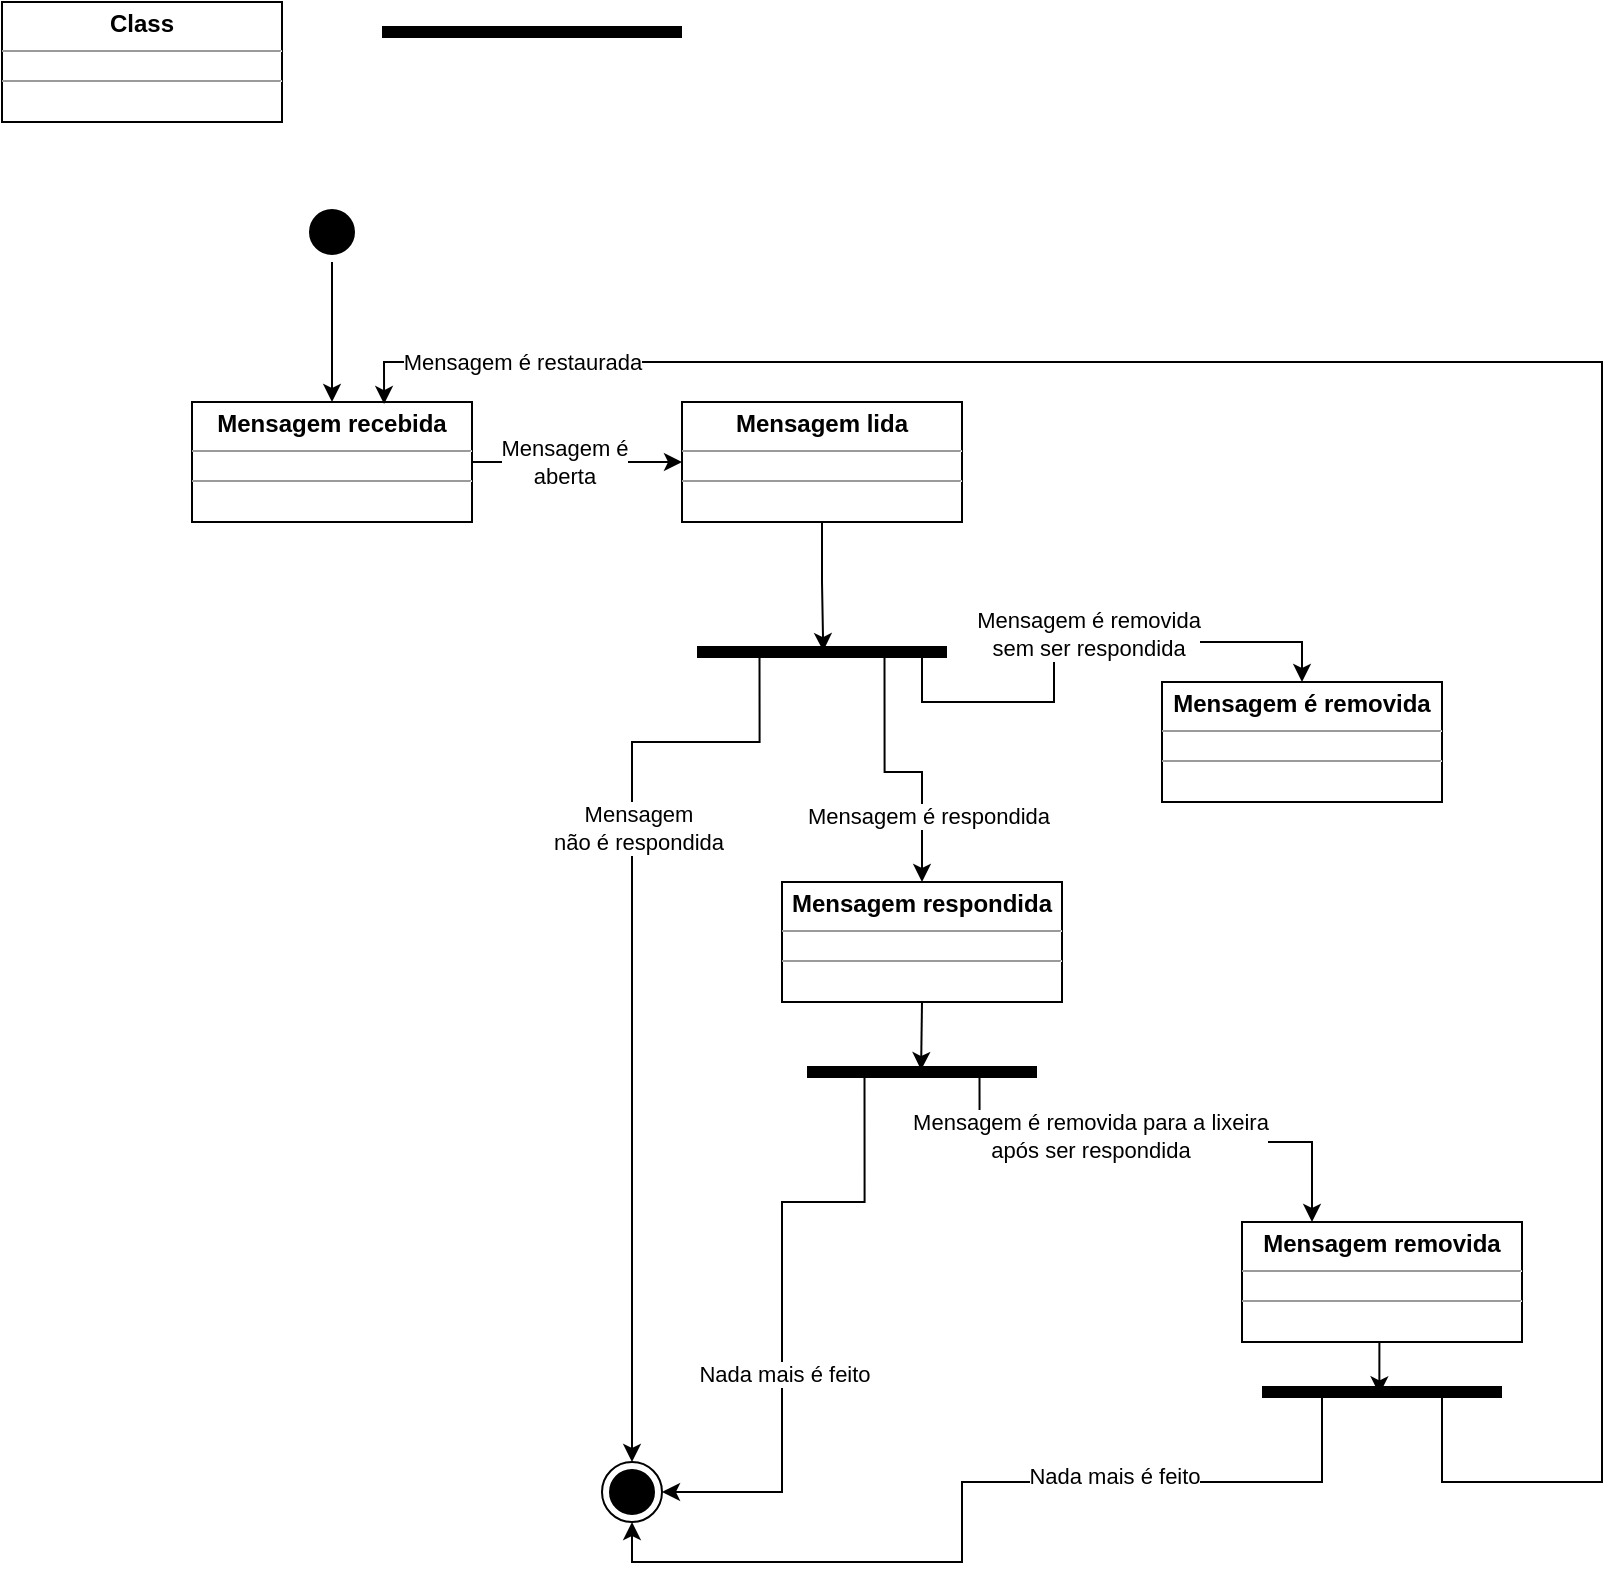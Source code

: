 <mxfile version="16.6.2" type="github">
  <diagram id="4MNVf7tuBf64kw4feR9f" name="Page-1">
    <mxGraphModel dx="868" dy="496" grid="1" gridSize="10" guides="1" tooltips="1" connect="1" arrows="1" fold="1" page="1" pageScale="1" pageWidth="1169" pageHeight="827" math="0" shadow="0">
      <root>
        <mxCell id="0" />
        <mxCell id="1" parent="0" />
        <mxCell id="Qjkzj_dB4ohVVPnHZtF3-1" value="" style="ellipse;html=1;shape=endState;fillColor=#000000;strokeColor=#000000;" parent="1" vertex="1">
          <mxGeometry x="320" y="760" width="30" height="30" as="geometry" />
        </mxCell>
        <mxCell id="Qjkzj_dB4ohVVPnHZtF3-8" style="edgeStyle=orthogonalEdgeStyle;rounded=0;orthogonalLoop=1;jettySize=auto;html=1;exitX=0.5;exitY=1;exitDx=0;exitDy=0;entryX=0.5;entryY=0;entryDx=0;entryDy=0;strokeColor=#000000;" parent="1" source="Qjkzj_dB4ohVVPnHZtF3-2" target="Qjkzj_dB4ohVVPnHZtF3-7" edge="1">
          <mxGeometry relative="1" as="geometry" />
        </mxCell>
        <mxCell id="Qjkzj_dB4ohVVPnHZtF3-2" value="" style="ellipse;html=1;shape=startState;fillColor=#000000;strokeColor=#000000;" parent="1" vertex="1">
          <mxGeometry x="170" y="130" width="30" height="30" as="geometry" />
        </mxCell>
        <mxCell id="Qjkzj_dB4ohVVPnHZtF3-4" value="&lt;p style=&quot;margin:0px;margin-top:4px;text-align:center;&quot;&gt;&lt;b&gt;Class&lt;/b&gt;&lt;/p&gt;&lt;hr size=&quot;1&quot;/&gt;&lt;div style=&quot;height:2px;&quot;&gt;&lt;/div&gt;&lt;hr size=&quot;1&quot;/&gt;&lt;div style=&quot;height:2px;&quot;&gt;&lt;/div&gt;" style="verticalAlign=top;align=left;overflow=fill;fontSize=12;fontFamily=Helvetica;html=1;strokeColor=#000000;" parent="1" vertex="1">
          <mxGeometry x="20" y="30" width="140" height="60" as="geometry" />
        </mxCell>
        <mxCell id="Qjkzj_dB4ohVVPnHZtF3-10" style="edgeStyle=orthogonalEdgeStyle;rounded=0;orthogonalLoop=1;jettySize=auto;html=1;exitX=1;exitY=0.5;exitDx=0;exitDy=0;entryX=0;entryY=0.5;entryDx=0;entryDy=0;strokeColor=#000000;" parent="1" source="Qjkzj_dB4ohVVPnHZtF3-7" target="Qjkzj_dB4ohVVPnHZtF3-9" edge="1">
          <mxGeometry relative="1" as="geometry" />
        </mxCell>
        <mxCell id="Qjkzj_dB4ohVVPnHZtF3-40" value="Mensagem é&lt;br&gt;aberta" style="edgeLabel;html=1;align=center;verticalAlign=middle;resizable=0;points=[];" parent="Qjkzj_dB4ohVVPnHZtF3-10" vertex="1" connectable="0">
          <mxGeometry x="-0.248" y="1" relative="1" as="geometry">
            <mxPoint x="6" y="1" as="offset" />
          </mxGeometry>
        </mxCell>
        <mxCell id="Qjkzj_dB4ohVVPnHZtF3-7" value="&lt;p style=&quot;margin: 0px ; margin-top: 4px ; text-align: center&quot;&gt;&lt;b&gt;Mensagem recebida&lt;/b&gt;&lt;/p&gt;&lt;hr size=&quot;1&quot;&gt;&lt;div style=&quot;height: 2px&quot;&gt;&lt;/div&gt;&lt;hr size=&quot;1&quot;&gt;&lt;div style=&quot;height: 2px&quot;&gt;&lt;/div&gt;" style="verticalAlign=top;align=left;overflow=fill;fontSize=12;fontFamily=Helvetica;html=1;strokeColor=#000000;" parent="1" vertex="1">
          <mxGeometry x="115" y="230" width="140" height="60" as="geometry" />
        </mxCell>
        <mxCell id="Qjkzj_dB4ohVVPnHZtF3-14" style="edgeStyle=orthogonalEdgeStyle;rounded=0;orthogonalLoop=1;jettySize=auto;html=1;exitX=0.5;exitY=1;exitDx=0;exitDy=0;strokeColor=#000000;entryX=0.505;entryY=0.455;entryDx=0;entryDy=0;entryPerimeter=0;" parent="1" source="Qjkzj_dB4ohVVPnHZtF3-9" target="Qjkzj_dB4ohVVPnHZtF3-17" edge="1">
          <mxGeometry relative="1" as="geometry">
            <mxPoint x="430" y="340" as="targetPoint" />
          </mxGeometry>
        </mxCell>
        <mxCell id="Qjkzj_dB4ohVVPnHZtF3-9" value="&lt;p style=&quot;margin: 0px ; margin-top: 4px ; text-align: center&quot;&gt;&lt;b&gt;Mensagem lida&lt;/b&gt;&lt;/p&gt;&lt;hr size=&quot;1&quot;&gt;&lt;div style=&quot;height: 2px&quot;&gt;&lt;/div&gt;&lt;hr size=&quot;1&quot;&gt;&lt;div style=&quot;height: 2px&quot;&gt;&lt;/div&gt;" style="verticalAlign=top;align=left;overflow=fill;fontSize=12;fontFamily=Helvetica;html=1;strokeColor=#000000;" parent="1" vertex="1">
          <mxGeometry x="360" y="230" width="140" height="60" as="geometry" />
        </mxCell>
        <mxCell id="Qjkzj_dB4ohVVPnHZtF3-15" value="" style="shape=line;html=1;strokeWidth=6;strokeColor=#000000;" parent="1" vertex="1">
          <mxGeometry x="210" y="40" width="150" height="10" as="geometry" />
        </mxCell>
        <mxCell id="Qjkzj_dB4ohVVPnHZtF3-22" style="edgeStyle=orthogonalEdgeStyle;rounded=0;orthogonalLoop=1;jettySize=auto;html=1;exitX=0.25;exitY=0.5;exitDx=0;exitDy=0;exitPerimeter=0;entryX=0.5;entryY=0;entryDx=0;entryDy=0;strokeColor=#000000;" parent="1" source="Qjkzj_dB4ohVVPnHZtF3-17" target="Qjkzj_dB4ohVVPnHZtF3-1" edge="1">
          <mxGeometry relative="1" as="geometry">
            <Array as="points">
              <mxPoint x="399" y="400" />
              <mxPoint x="335" y="400" />
            </Array>
          </mxGeometry>
        </mxCell>
        <mxCell id="Qjkzj_dB4ohVVPnHZtF3-41" value="Mensagem&lt;br&gt;não é respondida" style="edgeLabel;html=1;align=center;verticalAlign=middle;resizable=0;points=[];" parent="Qjkzj_dB4ohVVPnHZtF3-22" vertex="1" connectable="0">
          <mxGeometry x="-0.353" y="3" relative="1" as="geometry">
            <mxPoint as="offset" />
          </mxGeometry>
        </mxCell>
        <mxCell id="Qjkzj_dB4ohVVPnHZtF3-31" style="edgeStyle=orthogonalEdgeStyle;rounded=0;orthogonalLoop=1;jettySize=auto;html=1;exitX=0.75;exitY=0.5;exitDx=0;exitDy=0;exitPerimeter=0;strokeColor=#000000;" parent="1" source="Qjkzj_dB4ohVVPnHZtF3-17" target="Qjkzj_dB4ohVVPnHZtF3-19" edge="1">
          <mxGeometry relative="1" as="geometry" />
        </mxCell>
        <mxCell id="Qjkzj_dB4ohVVPnHZtF3-42" value="Mensagem é respondida" style="edgeLabel;html=1;align=center;verticalAlign=middle;resizable=0;points=[];" parent="Qjkzj_dB4ohVVPnHZtF3-31" vertex="1" connectable="0">
          <mxGeometry x="0.291" y="3" relative="1" as="geometry">
            <mxPoint y="14" as="offset" />
          </mxGeometry>
        </mxCell>
        <mxCell id="Qjkzj_dB4ohVVPnHZtF3-56" style="edgeStyle=orthogonalEdgeStyle;rounded=0;orthogonalLoop=1;jettySize=auto;html=1;exitX=1;exitY=0.5;exitDx=0;exitDy=0;exitPerimeter=0;strokeColor=#000000;" parent="1" source="Qjkzj_dB4ohVVPnHZtF3-17" target="Qjkzj_dB4ohVVPnHZtF3-55" edge="1">
          <mxGeometry relative="1" as="geometry">
            <Array as="points">
              <mxPoint x="480" y="355" />
              <mxPoint x="480" y="380" />
              <mxPoint x="546" y="380" />
              <mxPoint x="546" y="350" />
              <mxPoint x="670" y="350" />
            </Array>
          </mxGeometry>
        </mxCell>
        <mxCell id="Qjkzj_dB4ohVVPnHZtF3-57" value="Mensagem é removida&lt;br&gt;sem ser respondida" style="edgeLabel;html=1;align=center;verticalAlign=middle;resizable=0;points=[];" parent="Qjkzj_dB4ohVVPnHZtF3-56" vertex="1" connectable="0">
          <mxGeometry x="0.083" y="4" relative="1" as="geometry">
            <mxPoint as="offset" />
          </mxGeometry>
        </mxCell>
        <mxCell id="Qjkzj_dB4ohVVPnHZtF3-17" value="" style="shape=line;html=1;strokeWidth=6;strokeColor=#000000;" parent="1" vertex="1">
          <mxGeometry x="367.5" y="350" width="125" height="10" as="geometry" />
        </mxCell>
        <mxCell id="Qjkzj_dB4ohVVPnHZtF3-25" style="edgeStyle=orthogonalEdgeStyle;rounded=0;orthogonalLoop=1;jettySize=auto;html=1;exitX=0.5;exitY=1;exitDx=0;exitDy=0;entryX=0.496;entryY=0.4;entryDx=0;entryDy=0;entryPerimeter=0;strokeColor=#000000;" parent="1" source="Qjkzj_dB4ohVVPnHZtF3-19" target="Qjkzj_dB4ohVVPnHZtF3-24" edge="1">
          <mxGeometry relative="1" as="geometry" />
        </mxCell>
        <mxCell id="Qjkzj_dB4ohVVPnHZtF3-19" value="&lt;p style=&quot;margin: 0px ; margin-top: 4px ; text-align: center&quot;&gt;&lt;b&gt;Mensagem respondida&lt;/b&gt;&lt;/p&gt;&lt;hr size=&quot;1&quot;&gt;&lt;div style=&quot;height: 2px&quot;&gt;&lt;/div&gt;&lt;hr size=&quot;1&quot;&gt;&lt;div style=&quot;height: 2px&quot;&gt;&lt;/div&gt;" style="verticalAlign=top;align=left;overflow=fill;fontSize=12;fontFamily=Helvetica;html=1;strokeColor=#000000;" parent="1" vertex="1">
          <mxGeometry x="410" y="470" width="140" height="60" as="geometry" />
        </mxCell>
        <mxCell id="Qjkzj_dB4ohVVPnHZtF3-34" style="edgeStyle=orthogonalEdgeStyle;rounded=0;orthogonalLoop=1;jettySize=auto;html=1;exitX=0.75;exitY=0.5;exitDx=0;exitDy=0;exitPerimeter=0;entryX=0.25;entryY=0;entryDx=0;entryDy=0;strokeColor=#000000;" parent="1" source="Qjkzj_dB4ohVVPnHZtF3-24" target="Qjkzj_dB4ohVVPnHZtF3-32" edge="1">
          <mxGeometry relative="1" as="geometry">
            <Array as="points">
              <mxPoint x="509" y="600" />
              <mxPoint x="675" y="600" />
            </Array>
          </mxGeometry>
        </mxCell>
        <mxCell id="Qjkzj_dB4ohVVPnHZtF3-49" value="Mensagem é removida para a lixeira&lt;br&gt;após ser respondida" style="edgeLabel;html=1;align=center;verticalAlign=middle;resizable=0;points=[];" parent="Qjkzj_dB4ohVVPnHZtF3-34" vertex="1" connectable="0">
          <mxGeometry x="-0.259" y="3" relative="1" as="geometry">
            <mxPoint as="offset" />
          </mxGeometry>
        </mxCell>
        <mxCell id="Qjkzj_dB4ohVVPnHZtF3-39" style="edgeStyle=orthogonalEdgeStyle;rounded=0;orthogonalLoop=1;jettySize=auto;html=1;exitX=0.25;exitY=0.5;exitDx=0;exitDy=0;exitPerimeter=0;entryX=1;entryY=0.5;entryDx=0;entryDy=0;strokeColor=#000000;" parent="1" source="Qjkzj_dB4ohVVPnHZtF3-24" target="Qjkzj_dB4ohVVPnHZtF3-1" edge="1">
          <mxGeometry relative="1" as="geometry">
            <Array as="points">
              <mxPoint x="451" y="630" />
              <mxPoint x="410" y="630" />
              <mxPoint x="410" y="775" />
            </Array>
          </mxGeometry>
        </mxCell>
        <mxCell id="Qjkzj_dB4ohVVPnHZtF3-48" value="Nada mais é feito" style="edgeLabel;html=1;align=center;verticalAlign=middle;resizable=0;points=[];" parent="Qjkzj_dB4ohVVPnHZtF3-39" vertex="1" connectable="0">
          <mxGeometry x="0.235" y="1" relative="1" as="geometry">
            <mxPoint as="offset" />
          </mxGeometry>
        </mxCell>
        <mxCell id="Qjkzj_dB4ohVVPnHZtF3-24" value="" style="shape=line;html=1;strokeWidth=6;strokeColor=#000000;" parent="1" vertex="1">
          <mxGeometry x="422.5" y="560" width="115" height="10" as="geometry" />
        </mxCell>
        <mxCell id="Qjkzj_dB4ohVVPnHZtF3-46" style="edgeStyle=orthogonalEdgeStyle;rounded=0;orthogonalLoop=1;jettySize=auto;html=1;exitX=0.5;exitY=1;exitDx=0;exitDy=0;entryX=0.489;entryY=0.617;entryDx=0;entryDy=0;entryPerimeter=0;strokeColor=#000000;" parent="1" source="Qjkzj_dB4ohVVPnHZtF3-32" target="Qjkzj_dB4ohVVPnHZtF3-44" edge="1">
          <mxGeometry relative="1" as="geometry" />
        </mxCell>
        <mxCell id="Qjkzj_dB4ohVVPnHZtF3-32" value="&lt;p style=&quot;margin: 0px ; margin-top: 4px ; text-align: center&quot;&gt;&lt;b&gt;Mensagem removida&lt;/b&gt;&lt;/p&gt;&lt;hr size=&quot;1&quot;&gt;&lt;div style=&quot;height: 2px&quot;&gt;&lt;/div&gt;&lt;hr size=&quot;1&quot;&gt;&lt;div style=&quot;height: 2px&quot;&gt;&lt;/div&gt;" style="verticalAlign=top;align=left;overflow=fill;fontSize=12;fontFamily=Helvetica;html=1;strokeColor=#000000;" parent="1" vertex="1">
          <mxGeometry x="640" y="640" width="140" height="60" as="geometry" />
        </mxCell>
        <mxCell id="Qjkzj_dB4ohVVPnHZtF3-45" style="edgeStyle=orthogonalEdgeStyle;rounded=0;orthogonalLoop=1;jettySize=auto;html=1;exitX=0.25;exitY=0.5;exitDx=0;exitDy=0;exitPerimeter=0;entryX=0.5;entryY=1;entryDx=0;entryDy=0;strokeColor=#000000;" parent="1" source="Qjkzj_dB4ohVVPnHZtF3-44" target="Qjkzj_dB4ohVVPnHZtF3-1" edge="1">
          <mxGeometry relative="1" as="geometry">
            <Array as="points">
              <mxPoint x="680" y="770" />
              <mxPoint x="500" y="770" />
              <mxPoint x="500" y="810" />
              <mxPoint x="335" y="810" />
            </Array>
          </mxGeometry>
        </mxCell>
        <mxCell id="Qjkzj_dB4ohVVPnHZtF3-52" value="Nada mais é feito" style="edgeLabel;html=1;align=center;verticalAlign=middle;resizable=0;points=[];" parent="Qjkzj_dB4ohVVPnHZtF3-45" vertex="1" connectable="0">
          <mxGeometry x="-0.335" y="-3" relative="1" as="geometry">
            <mxPoint as="offset" />
          </mxGeometry>
        </mxCell>
        <mxCell id="Qjkzj_dB4ohVVPnHZtF3-47" style="edgeStyle=orthogonalEdgeStyle;rounded=0;orthogonalLoop=1;jettySize=auto;html=1;exitX=0.75;exitY=0.5;exitDx=0;exitDy=0;exitPerimeter=0;entryX=0.686;entryY=0.017;entryDx=0;entryDy=0;strokeColor=#000000;entryPerimeter=0;" parent="1" source="Qjkzj_dB4ohVVPnHZtF3-44" target="Qjkzj_dB4ohVVPnHZtF3-7" edge="1">
          <mxGeometry relative="1" as="geometry">
            <Array as="points">
              <mxPoint x="740" y="770" />
              <mxPoint x="820" y="770" />
              <mxPoint x="820" y="210" />
              <mxPoint x="211" y="210" />
            </Array>
          </mxGeometry>
        </mxCell>
        <mxCell id="Qjkzj_dB4ohVVPnHZtF3-53" value="Mensagem é restaurada" style="edgeLabel;html=1;align=center;verticalAlign=middle;resizable=0;points=[];" parent="Qjkzj_dB4ohVVPnHZtF3-47" vertex="1" connectable="0">
          <mxGeometry x="0.389" y="5" relative="1" as="geometry">
            <mxPoint x="-312" y="-5" as="offset" />
          </mxGeometry>
        </mxCell>
        <mxCell id="Qjkzj_dB4ohVVPnHZtF3-44" value="" style="shape=line;html=1;strokeWidth=6;strokeColor=#000000;" parent="1" vertex="1">
          <mxGeometry x="650" y="720" width="120" height="10" as="geometry" />
        </mxCell>
        <mxCell id="Qjkzj_dB4ohVVPnHZtF3-55" value="&lt;p style=&quot;margin: 0px ; margin-top: 4px ; text-align: center&quot;&gt;&lt;b&gt;Mensagem é removida&lt;/b&gt;&lt;/p&gt;&lt;hr size=&quot;1&quot;&gt;&lt;div style=&quot;height: 2px&quot;&gt;&lt;/div&gt;&lt;hr size=&quot;1&quot;&gt;&lt;div style=&quot;height: 2px&quot;&gt;&lt;/div&gt;" style="verticalAlign=top;align=left;overflow=fill;fontSize=12;fontFamily=Helvetica;html=1;strokeColor=#000000;" parent="1" vertex="1">
          <mxGeometry x="600" y="370" width="140" height="60" as="geometry" />
        </mxCell>
      </root>
    </mxGraphModel>
  </diagram>
</mxfile>
